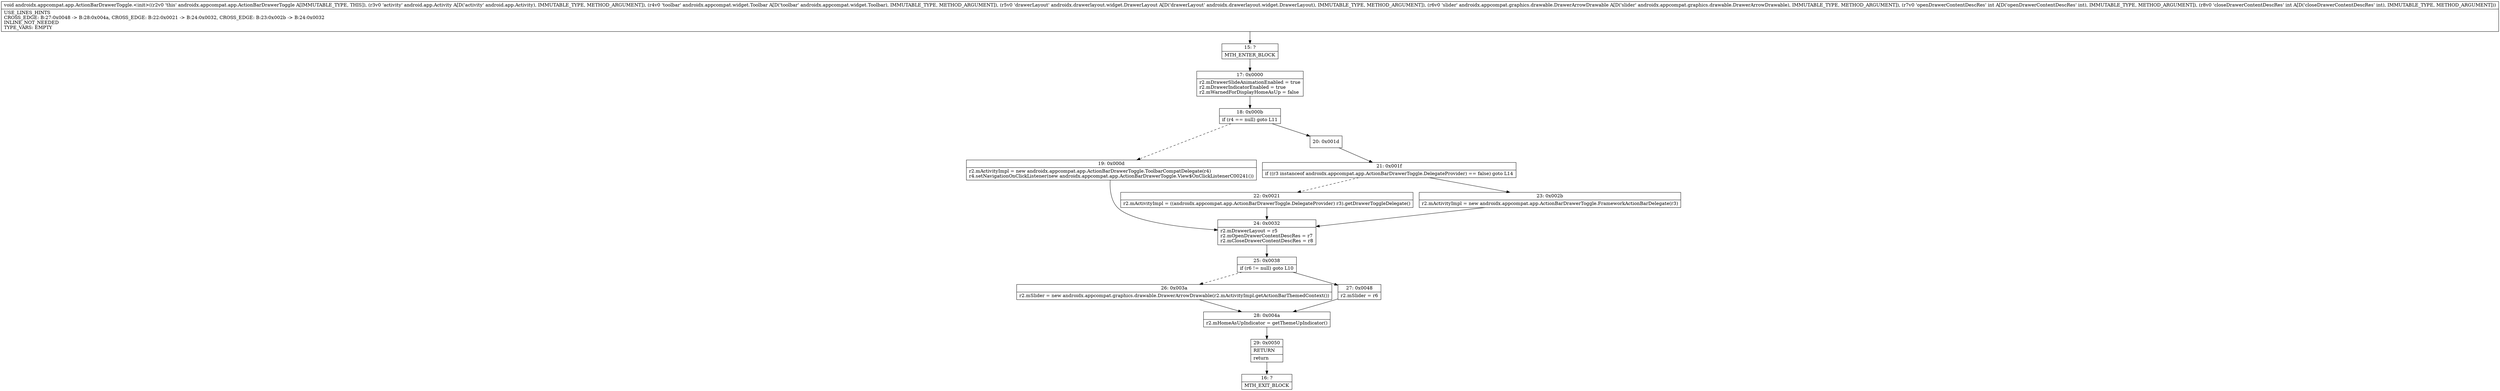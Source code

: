 digraph "CFG forandroidx.appcompat.app.ActionBarDrawerToggle.\<init\>(Landroid\/app\/Activity;Landroidx\/appcompat\/widget\/Toolbar;Landroidx\/drawerlayout\/widget\/DrawerLayout;Landroidx\/appcompat\/graphics\/drawable\/DrawerArrowDrawable;II)V" {
Node_15 [shape=record,label="{15\:\ ?|MTH_ENTER_BLOCK\l}"];
Node_17 [shape=record,label="{17\:\ 0x0000|r2.mDrawerSlideAnimationEnabled = true\lr2.mDrawerIndicatorEnabled = true\lr2.mWarnedForDisplayHomeAsUp = false\l}"];
Node_18 [shape=record,label="{18\:\ 0x000b|if (r4 == null) goto L11\l}"];
Node_19 [shape=record,label="{19\:\ 0x000d|r2.mActivityImpl = new androidx.appcompat.app.ActionBarDrawerToggle.ToolbarCompatDelegate(r4)\lr4.setNavigationOnClickListener(new androidx.appcompat.app.ActionBarDrawerToggle.View$OnClickListenerC00241())\l}"];
Node_24 [shape=record,label="{24\:\ 0x0032|r2.mDrawerLayout = r5\lr2.mOpenDrawerContentDescRes = r7\lr2.mCloseDrawerContentDescRes = r8\l}"];
Node_25 [shape=record,label="{25\:\ 0x0038|if (r6 != null) goto L10\l}"];
Node_26 [shape=record,label="{26\:\ 0x003a|r2.mSlider = new androidx.appcompat.graphics.drawable.DrawerArrowDrawable(r2.mActivityImpl.getActionBarThemedContext())\l}"];
Node_28 [shape=record,label="{28\:\ 0x004a|r2.mHomeAsUpIndicator = getThemeUpIndicator()\l}"];
Node_29 [shape=record,label="{29\:\ 0x0050|RETURN\l|return\l}"];
Node_16 [shape=record,label="{16\:\ ?|MTH_EXIT_BLOCK\l}"];
Node_27 [shape=record,label="{27\:\ 0x0048|r2.mSlider = r6\l}"];
Node_20 [shape=record,label="{20\:\ 0x001d}"];
Node_21 [shape=record,label="{21\:\ 0x001f|if ((r3 instanceof androidx.appcompat.app.ActionBarDrawerToggle.DelegateProvider) == false) goto L14\l}"];
Node_22 [shape=record,label="{22\:\ 0x0021|r2.mActivityImpl = ((androidx.appcompat.app.ActionBarDrawerToggle.DelegateProvider) r3).getDrawerToggleDelegate()\l}"];
Node_23 [shape=record,label="{23\:\ 0x002b|r2.mActivityImpl = new androidx.appcompat.app.ActionBarDrawerToggle.FrameworkActionBarDelegate(r3)\l}"];
MethodNode[shape=record,label="{void androidx.appcompat.app.ActionBarDrawerToggle.\<init\>((r2v0 'this' androidx.appcompat.app.ActionBarDrawerToggle A[IMMUTABLE_TYPE, THIS]), (r3v0 'activity' android.app.Activity A[D('activity' android.app.Activity), IMMUTABLE_TYPE, METHOD_ARGUMENT]), (r4v0 'toolbar' androidx.appcompat.widget.Toolbar A[D('toolbar' androidx.appcompat.widget.Toolbar), IMMUTABLE_TYPE, METHOD_ARGUMENT]), (r5v0 'drawerLayout' androidx.drawerlayout.widget.DrawerLayout A[D('drawerLayout' androidx.drawerlayout.widget.DrawerLayout), IMMUTABLE_TYPE, METHOD_ARGUMENT]), (r6v0 'slider' androidx.appcompat.graphics.drawable.DrawerArrowDrawable A[D('slider' androidx.appcompat.graphics.drawable.DrawerArrowDrawable), IMMUTABLE_TYPE, METHOD_ARGUMENT]), (r7v0 'openDrawerContentDescRes' int A[D('openDrawerContentDescRes' int), IMMUTABLE_TYPE, METHOD_ARGUMENT]), (r8v0 'closeDrawerContentDescRes' int A[D('closeDrawerContentDescRes' int), IMMUTABLE_TYPE, METHOD_ARGUMENT]))  | USE_LINES_HINTS\lCROSS_EDGE: B:27:0x0048 \-\> B:28:0x004a, CROSS_EDGE: B:22:0x0021 \-\> B:24:0x0032, CROSS_EDGE: B:23:0x002b \-\> B:24:0x0032\lINLINE_NOT_NEEDED\lTYPE_VARS: EMPTY\l}"];
MethodNode -> Node_15;Node_15 -> Node_17;
Node_17 -> Node_18;
Node_18 -> Node_19[style=dashed];
Node_18 -> Node_20;
Node_19 -> Node_24;
Node_24 -> Node_25;
Node_25 -> Node_26[style=dashed];
Node_25 -> Node_27;
Node_26 -> Node_28;
Node_28 -> Node_29;
Node_29 -> Node_16;
Node_27 -> Node_28;
Node_20 -> Node_21;
Node_21 -> Node_22[style=dashed];
Node_21 -> Node_23;
Node_22 -> Node_24;
Node_23 -> Node_24;
}

